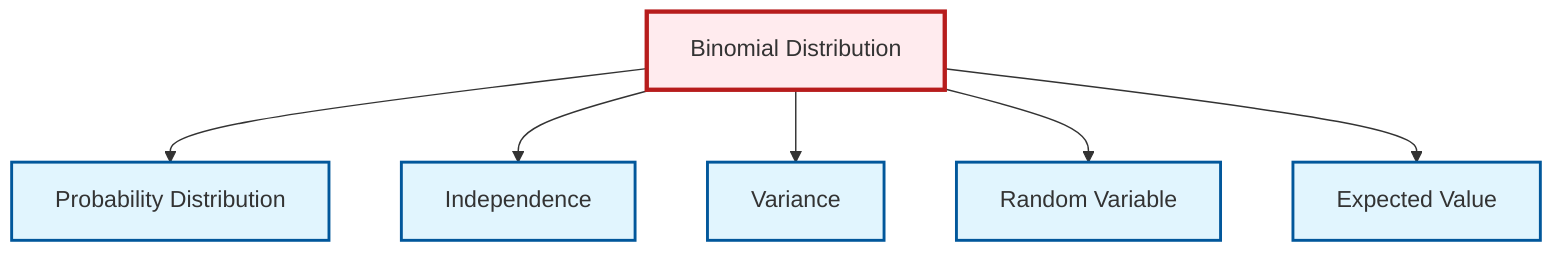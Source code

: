 graph TD
    classDef definition fill:#e1f5fe,stroke:#01579b,stroke-width:2px
    classDef theorem fill:#f3e5f5,stroke:#4a148c,stroke-width:2px
    classDef axiom fill:#fff3e0,stroke:#e65100,stroke-width:2px
    classDef example fill:#e8f5e9,stroke:#1b5e20,stroke-width:2px
    classDef current fill:#ffebee,stroke:#b71c1c,stroke-width:3px
    def-random-variable["Random Variable"]:::definition
    def-binomial-distribution["Binomial Distribution"]:::definition
    def-independence["Independence"]:::definition
    def-probability-distribution["Probability Distribution"]:::definition
    def-variance["Variance"]:::definition
    def-expectation["Expected Value"]:::definition
    def-binomial-distribution --> def-probability-distribution
    def-binomial-distribution --> def-independence
    def-binomial-distribution --> def-variance
    def-binomial-distribution --> def-random-variable
    def-binomial-distribution --> def-expectation
    class def-binomial-distribution current